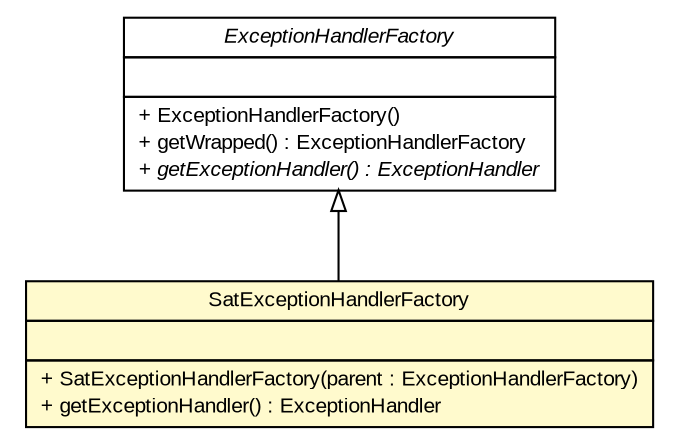 #!/usr/local/bin/dot
#
# Class diagram 
# Generated by UMLGraph version R5_6 (http://www.umlgraph.org/)
#

digraph G {
	edge [fontname="arial",fontsize=10,labelfontname="arial",labelfontsize=10];
	node [fontname="arial",fontsize=10,shape=plaintext];
	nodesep=0.25;
	ranksep=0.5;
	// br.gov.to.sefaz.exception.SatExceptionHandlerFactory
	c714108 [label=<<table title="br.gov.to.sefaz.exception.SatExceptionHandlerFactory" border="0" cellborder="1" cellspacing="0" cellpadding="2" port="p" bgcolor="lemonChiffon" href="./SatExceptionHandlerFactory.html">
		<tr><td><table border="0" cellspacing="0" cellpadding="1">
<tr><td align="center" balign="center"> SatExceptionHandlerFactory </td></tr>
		</table></td></tr>
		<tr><td><table border="0" cellspacing="0" cellpadding="1">
<tr><td align="left" balign="left">  </td></tr>
		</table></td></tr>
		<tr><td><table border="0" cellspacing="0" cellpadding="1">
<tr><td align="left" balign="left"> + SatExceptionHandlerFactory(parent : ExceptionHandlerFactory) </td></tr>
<tr><td align="left" balign="left"> + getExceptionHandler() : ExceptionHandler </td></tr>
		</table></td></tr>
		</table>>, URL="./SatExceptionHandlerFactory.html", fontname="arial", fontcolor="black", fontsize=10.0];
	//br.gov.to.sefaz.exception.SatExceptionHandlerFactory extends javax.faces.context.ExceptionHandlerFactory
	c714954:p -> c714108:p [dir=back,arrowtail=empty];
	// javax.faces.context.ExceptionHandlerFactory
	c714954 [label=<<table title="javax.faces.context.ExceptionHandlerFactory" border="0" cellborder="1" cellspacing="0" cellpadding="2" port="p" href="http://java.sun.com/j2se/1.4.2/docs/api/javax/faces/context/ExceptionHandlerFactory.html">
		<tr><td><table border="0" cellspacing="0" cellpadding="1">
<tr><td align="center" balign="center"><font face="arial italic"> ExceptionHandlerFactory </font></td></tr>
		</table></td></tr>
		<tr><td><table border="0" cellspacing="0" cellpadding="1">
<tr><td align="left" balign="left">  </td></tr>
		</table></td></tr>
		<tr><td><table border="0" cellspacing="0" cellpadding="1">
<tr><td align="left" balign="left"> + ExceptionHandlerFactory() </td></tr>
<tr><td align="left" balign="left"> + getWrapped() : ExceptionHandlerFactory </td></tr>
<tr><td align="left" balign="left"><font face="arial italic" point-size="10.0"> + getExceptionHandler() : ExceptionHandler </font></td></tr>
		</table></td></tr>
		</table>>, URL="http://java.sun.com/j2se/1.4.2/docs/api/javax/faces/context/ExceptionHandlerFactory.html", fontname="arial", fontcolor="black", fontsize=10.0];
}

